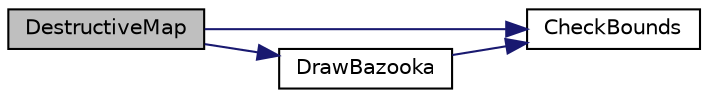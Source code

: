 digraph "DestructiveMap"
{
 // LATEX_PDF_SIZE
  edge [fontname="Helvetica",fontsize="10",labelfontname="Helvetica",labelfontsize="10"];
  node [fontname="Helvetica",fontsize="10",shape=record];
  rankdir="LR";
  Node8 [label="DestructiveMap",height=0.2,width=0.4,color="black", fillcolor="grey75", style="filled", fontcolor="black",tooltip="Updating map affected by missile."];
  Node8 -> Node9 [color="midnightblue",fontsize="10",style="solid",fontname="Helvetica"];
  Node9 [label="CheckBounds",height=0.2,width=0.4,color="black", fillcolor="white", style="filled",URL="$game_8c.html#a468e6bee1a546cf14c4729cd44d9597f",tooltip="Function used to check if an object has reached the end of terrain."];
  Node8 -> Node10 [color="midnightblue",fontsize="10",style="solid",fontname="Helvetica"];
  Node10 [label="DrawBazooka",height=0.2,width=0.4,color="black", fillcolor="white", style="filled",URL="$_worm_8c.html#ac7de59f5b8359eb805d0d4aec0580b09",tooltip="Function used for drawing bazooka on screen by initializing it's parameters and uploading it's textur..."];
  Node10 -> Node9 [color="midnightblue",fontsize="10",style="solid",fontname="Helvetica"];
}
